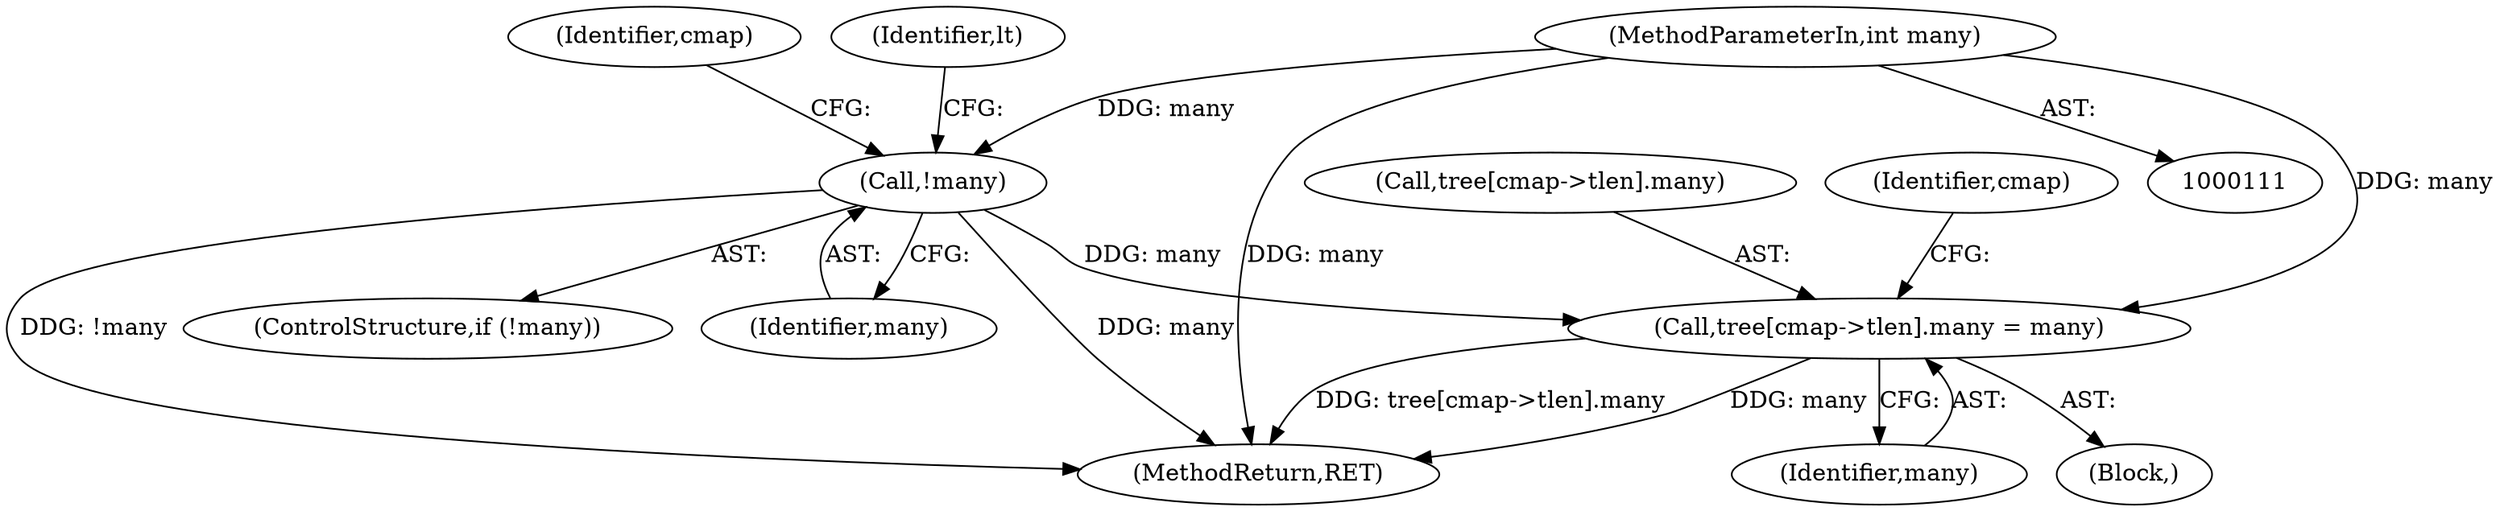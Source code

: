 digraph "0_ghostscript_f597300439e62f5e921f0d7b1e880b5c1a1f1607@array" {
"1000661" [label="(Call,tree[cmap->tlen].many = many)"];
"1000405" [label="(Call,!many)"];
"1000118" [label="(MethodParameterIn,int many)"];
"1000406" [label="(Identifier,many)"];
"1000661" [label="(Call,tree[cmap->tlen].many = many)"];
"1000672" [label="(Identifier,cmap)"];
"1000566" [label="(Identifier,cmap)"];
"1000759" [label="(MethodReturn,RET)"];
"1000669" [label="(Identifier,many)"];
"1000119" [label="(Block,)"];
"1000405" [label="(Call,!many)"];
"1000404" [label="(ControlStructure,if (!many))"];
"1000662" [label="(Call,tree[cmap->tlen].many)"];
"1000118" [label="(MethodParameterIn,int many)"];
"1000411" [label="(Identifier,lt)"];
"1000661" -> "1000119"  [label="AST: "];
"1000661" -> "1000669"  [label="CFG: "];
"1000662" -> "1000661"  [label="AST: "];
"1000669" -> "1000661"  [label="AST: "];
"1000672" -> "1000661"  [label="CFG: "];
"1000661" -> "1000759"  [label="DDG: tree[cmap->tlen].many"];
"1000661" -> "1000759"  [label="DDG: many"];
"1000405" -> "1000661"  [label="DDG: many"];
"1000118" -> "1000661"  [label="DDG: many"];
"1000405" -> "1000404"  [label="AST: "];
"1000405" -> "1000406"  [label="CFG: "];
"1000406" -> "1000405"  [label="AST: "];
"1000411" -> "1000405"  [label="CFG: "];
"1000566" -> "1000405"  [label="CFG: "];
"1000405" -> "1000759"  [label="DDG: !many"];
"1000405" -> "1000759"  [label="DDG: many"];
"1000118" -> "1000405"  [label="DDG: many"];
"1000118" -> "1000111"  [label="AST: "];
"1000118" -> "1000759"  [label="DDG: many"];
}
